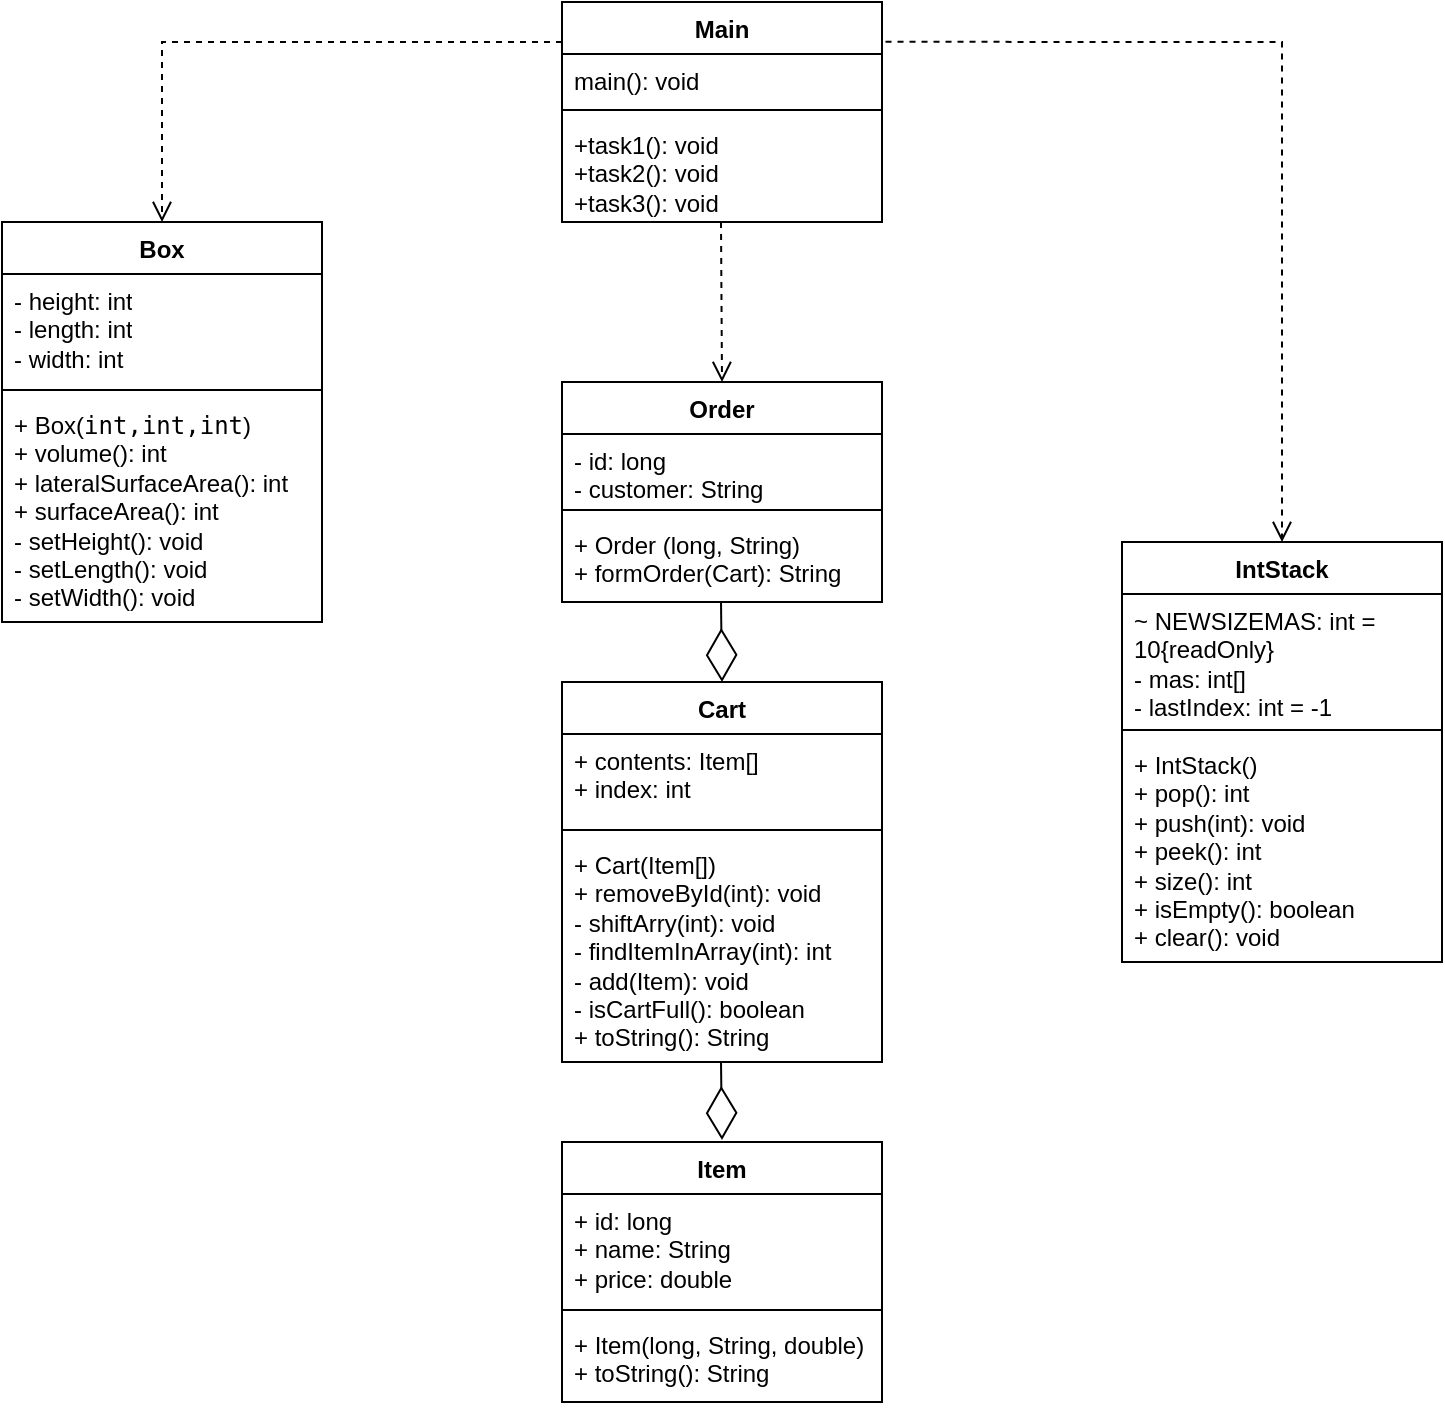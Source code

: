 <mxfile version="28.2.5">
  <diagram name="Сторінка-1" id="kw4-oZfipFiJVfK4Rqv7">
    <mxGraphModel dx="1373" dy="750" grid="1" gridSize="10" guides="1" tooltips="1" connect="1" arrows="1" fold="1" page="1" pageScale="1" pageWidth="827" pageHeight="1169" math="0" shadow="0">
      <root>
        <mxCell id="0" />
        <mxCell id="1" parent="0" />
        <mxCell id="dzAvkdfKhXF5QwHvVNKw-1" value="Box" style="swimlane;fontStyle=1;align=center;verticalAlign=top;childLayout=stackLayout;horizontal=1;startSize=26;horizontalStack=0;resizeParent=1;resizeParentMax=0;resizeLast=0;collapsible=1;marginBottom=0;whiteSpace=wrap;html=1;" vertex="1" parent="1">
          <mxGeometry x="40" y="120" width="160" height="200" as="geometry" />
        </mxCell>
        <mxCell id="dzAvkdfKhXF5QwHvVNKw-2" value="- height: int&lt;div&gt;- length: int&lt;/div&gt;&lt;div&gt;- width: int&lt;/div&gt;&lt;div&gt;&lt;br&gt;&lt;/div&gt;" style="text;strokeColor=none;fillColor=none;align=left;verticalAlign=top;spacingLeft=4;spacingRight=4;overflow=hidden;rotatable=0;points=[[0,0.5],[1,0.5]];portConstraint=eastwest;whiteSpace=wrap;html=1;" vertex="1" parent="dzAvkdfKhXF5QwHvVNKw-1">
          <mxGeometry y="26" width="160" height="54" as="geometry" />
        </mxCell>
        <mxCell id="dzAvkdfKhXF5QwHvVNKw-3" value="" style="line;strokeWidth=1;fillColor=none;align=left;verticalAlign=middle;spacingTop=-1;spacingLeft=3;spacingRight=3;rotatable=0;labelPosition=right;points=[];portConstraint=eastwest;strokeColor=inherit;" vertex="1" parent="dzAvkdfKhXF5QwHvVNKw-1">
          <mxGeometry y="80" width="160" height="8" as="geometry" />
        </mxCell>
        <mxCell id="dzAvkdfKhXF5QwHvVNKw-4" value="+ Box(&lt;span style=&quot;background-color: light-dark(#ffffff, var(--ge-dark-color, #121212));&quot;&gt;&lt;font&gt;&lt;span style=&quot;font-family: &amp;quot;JetBrains Mono&amp;quot;, monospace;&quot;&gt;int&lt;/span&gt;&lt;span style=&quot;font-family: &amp;quot;JetBrains Mono&amp;quot;, monospace;&quot;&gt;,&lt;/span&gt;&lt;span style=&quot;font-family: &amp;quot;JetBrains Mono&amp;quot;, monospace;&quot;&gt;int&lt;/span&gt;&lt;span style=&quot;font-family: &amp;quot;JetBrains Mono&amp;quot;, monospace;&quot;&gt;,&lt;/span&gt;&lt;span style=&quot;font-family: &amp;quot;JetBrains Mono&amp;quot;, monospace;&quot;&gt;int&lt;/span&gt;&lt;/font&gt;&lt;/span&gt;&lt;span style=&quot;background-color: transparent; color: light-dark(rgb(0, 0, 0), rgb(255, 255, 255));&quot;&gt;)&lt;/span&gt;&lt;br&gt;&lt;div&gt;&lt;span style=&quot;background-color: transparent; color: light-dark(rgb(0, 0, 0), rgb(255, 255, 255));&quot;&gt;+ volume(): int&lt;/span&gt;&lt;/div&gt;&lt;div&gt;&lt;span style=&quot;background-color: transparent; color: light-dark(rgb(0, 0, 0), rgb(255, 255, 255));&quot;&gt;+ lateralSurfaceArea(): int&lt;/span&gt;&lt;/div&gt;&lt;div&gt;&lt;span style=&quot;background-color: transparent; color: light-dark(rgb(0, 0, 0), rgb(255, 255, 255));&quot;&gt;+ s&lt;/span&gt;&lt;span style=&quot;background-color: transparent; color: light-dark(rgb(0, 0, 0), rgb(255, 255, 255));&quot;&gt;urfaceArea(): int&lt;/span&gt;&lt;/div&gt;&lt;div&gt;&lt;span style=&quot;background-color: transparent; color: light-dark(rgb(0, 0, 0), rgb(255, 255, 255));&quot;&gt;- setHeight(): void&lt;/span&gt;&lt;/div&gt;&lt;div&gt;&lt;span style=&quot;background-color: transparent; color: light-dark(rgb(0, 0, 0), rgb(255, 255, 255));&quot;&gt;- setLength(): void&lt;/span&gt;&lt;/div&gt;&lt;div&gt;&lt;span style=&quot;background-color: transparent; color: light-dark(rgb(0, 0, 0), rgb(255, 255, 255));&quot;&gt;- setWidth(): void&lt;/span&gt;&lt;/div&gt;" style="text;strokeColor=none;fillColor=none;align=left;verticalAlign=top;spacingLeft=4;spacingRight=4;overflow=hidden;rotatable=0;points=[[0,0.5],[1,0.5]];portConstraint=eastwest;whiteSpace=wrap;html=1;" vertex="1" parent="dzAvkdfKhXF5QwHvVNKw-1">
          <mxGeometry y="88" width="160" height="112" as="geometry" />
        </mxCell>
        <mxCell id="dzAvkdfKhXF5QwHvVNKw-14" value="Item" style="swimlane;fontStyle=1;align=center;verticalAlign=top;childLayout=stackLayout;horizontal=1;startSize=26;horizontalStack=0;resizeParent=1;resizeParentMax=0;resizeLast=0;collapsible=1;marginBottom=0;whiteSpace=wrap;html=1;" vertex="1" parent="1">
          <mxGeometry x="320" y="580" width="160" height="130" as="geometry" />
        </mxCell>
        <mxCell id="dzAvkdfKhXF5QwHvVNKw-15" value="&lt;div&gt;+ id: long&lt;div&gt;+ name: String&lt;/div&gt;&lt;div&gt;+ price: double&lt;/div&gt;&lt;/div&gt;" style="text;strokeColor=none;fillColor=none;align=left;verticalAlign=top;spacingLeft=4;spacingRight=4;overflow=hidden;rotatable=0;points=[[0,0.5],[1,0.5]];portConstraint=eastwest;whiteSpace=wrap;html=1;" vertex="1" parent="dzAvkdfKhXF5QwHvVNKw-14">
          <mxGeometry y="26" width="160" height="54" as="geometry" />
        </mxCell>
        <mxCell id="dzAvkdfKhXF5QwHvVNKw-16" value="" style="line;strokeWidth=1;fillColor=none;align=left;verticalAlign=middle;spacingTop=-1;spacingLeft=3;spacingRight=3;rotatable=0;labelPosition=right;points=[];portConstraint=eastwest;strokeColor=inherit;" vertex="1" parent="dzAvkdfKhXF5QwHvVNKw-14">
          <mxGeometry y="80" width="160" height="8" as="geometry" />
        </mxCell>
        <mxCell id="dzAvkdfKhXF5QwHvVNKw-17" value="+ Item(long, String, double)&lt;div&gt;+ toString(): String&lt;/div&gt;" style="text;strokeColor=none;fillColor=none;align=left;verticalAlign=top;spacingLeft=4;spacingRight=4;overflow=hidden;rotatable=0;points=[[0,0.5],[1,0.5]];portConstraint=eastwest;whiteSpace=wrap;html=1;" vertex="1" parent="dzAvkdfKhXF5QwHvVNKw-14">
          <mxGeometry y="88" width="160" height="42" as="geometry" />
        </mxCell>
        <mxCell id="dzAvkdfKhXF5QwHvVNKw-18" value="Cart" style="swimlane;fontStyle=1;align=center;verticalAlign=top;childLayout=stackLayout;horizontal=1;startSize=26;horizontalStack=0;resizeParent=1;resizeParentMax=0;resizeLast=0;collapsible=1;marginBottom=0;whiteSpace=wrap;html=1;" vertex="1" parent="1">
          <mxGeometry x="320" y="350" width="160" height="190" as="geometry" />
        </mxCell>
        <mxCell id="dzAvkdfKhXF5QwHvVNKw-19" value="&lt;div&gt;+ contents: Item[]&lt;/div&gt;&lt;div&gt;+ index: int&lt;/div&gt;" style="text;strokeColor=none;fillColor=none;align=left;verticalAlign=top;spacingLeft=4;spacingRight=4;overflow=hidden;rotatable=0;points=[[0,0.5],[1,0.5]];portConstraint=eastwest;whiteSpace=wrap;html=1;" vertex="1" parent="dzAvkdfKhXF5QwHvVNKw-18">
          <mxGeometry y="26" width="160" height="44" as="geometry" />
        </mxCell>
        <mxCell id="dzAvkdfKhXF5QwHvVNKw-20" value="" style="line;strokeWidth=1;fillColor=none;align=left;verticalAlign=middle;spacingTop=-1;spacingLeft=3;spacingRight=3;rotatable=0;labelPosition=right;points=[];portConstraint=eastwest;strokeColor=inherit;" vertex="1" parent="dzAvkdfKhXF5QwHvVNKw-18">
          <mxGeometry y="70" width="160" height="8" as="geometry" />
        </mxCell>
        <mxCell id="dzAvkdfKhXF5QwHvVNKw-21" value="+ Cart(Item[])&lt;div&gt;+ removeById(int): void&lt;/div&gt;&lt;div&gt;- shiftArry(int): void&lt;/div&gt;&lt;div&gt;- findItemInArray(int): int&lt;/div&gt;&lt;div&gt;- add(Item): void&lt;/div&gt;&lt;div&gt;- isCartFull(): boolean&lt;/div&gt;&lt;div&gt;+ toString(): String&lt;/div&gt;" style="text;strokeColor=none;fillColor=none;align=left;verticalAlign=top;spacingLeft=4;spacingRight=4;overflow=hidden;rotatable=0;points=[[0,0.5],[1,0.5]];portConstraint=eastwest;whiteSpace=wrap;html=1;" vertex="1" parent="dzAvkdfKhXF5QwHvVNKw-18">
          <mxGeometry y="78" width="160" height="112" as="geometry" />
        </mxCell>
        <mxCell id="dzAvkdfKhXF5QwHvVNKw-22" value="Order" style="swimlane;fontStyle=1;align=center;verticalAlign=top;childLayout=stackLayout;horizontal=1;startSize=26;horizontalStack=0;resizeParent=1;resizeParentMax=0;resizeLast=0;collapsible=1;marginBottom=0;whiteSpace=wrap;html=1;" vertex="1" parent="1">
          <mxGeometry x="320" y="200" width="160" height="110" as="geometry" />
        </mxCell>
        <mxCell id="dzAvkdfKhXF5QwHvVNKw-23" value="- id: long&lt;div&gt;- customer: String&lt;/div&gt;" style="text;strokeColor=none;fillColor=none;align=left;verticalAlign=top;spacingLeft=4;spacingRight=4;overflow=hidden;rotatable=0;points=[[0,0.5],[1,0.5]];portConstraint=eastwest;whiteSpace=wrap;html=1;" vertex="1" parent="dzAvkdfKhXF5QwHvVNKw-22">
          <mxGeometry y="26" width="160" height="34" as="geometry" />
        </mxCell>
        <mxCell id="dzAvkdfKhXF5QwHvVNKw-24" value="" style="line;strokeWidth=1;fillColor=none;align=left;verticalAlign=middle;spacingTop=-1;spacingLeft=3;spacingRight=3;rotatable=0;labelPosition=right;points=[];portConstraint=eastwest;strokeColor=inherit;" vertex="1" parent="dzAvkdfKhXF5QwHvVNKw-22">
          <mxGeometry y="60" width="160" height="8" as="geometry" />
        </mxCell>
        <mxCell id="dzAvkdfKhXF5QwHvVNKw-25" value="+ Order (long, String)&lt;div&gt;+ formOrder(Cart): String&lt;/div&gt;&lt;div&gt;&lt;br&gt;&lt;/div&gt;" style="text;strokeColor=none;fillColor=none;align=left;verticalAlign=top;spacingLeft=4;spacingRight=4;overflow=hidden;rotatable=0;points=[[0,0.5],[1,0.5]];portConstraint=eastwest;whiteSpace=wrap;html=1;" vertex="1" parent="dzAvkdfKhXF5QwHvVNKw-22">
          <mxGeometry y="68" width="160" height="42" as="geometry" />
        </mxCell>
        <mxCell id="dzAvkdfKhXF5QwHvVNKw-26" value="IntStack" style="swimlane;fontStyle=1;align=center;verticalAlign=top;childLayout=stackLayout;horizontal=1;startSize=26;horizontalStack=0;resizeParent=1;resizeParentMax=0;resizeLast=0;collapsible=1;marginBottom=0;whiteSpace=wrap;html=1;" vertex="1" parent="1">
          <mxGeometry x="600" y="280" width="160" height="210" as="geometry" />
        </mxCell>
        <mxCell id="dzAvkdfKhXF5QwHvVNKw-27" value="~ NEWSIZEMAS: int = 10{readOnly}&lt;div&gt;- mas: int[]&lt;/div&gt;&lt;div&gt;- lastIndex: int = -1&lt;/div&gt;&lt;div&gt;&lt;br&gt;&lt;/div&gt;" style="text;strokeColor=none;fillColor=none;align=left;verticalAlign=top;spacingLeft=4;spacingRight=4;overflow=hidden;rotatable=0;points=[[0,0.5],[1,0.5]];portConstraint=eastwest;whiteSpace=wrap;html=1;" vertex="1" parent="dzAvkdfKhXF5QwHvVNKw-26">
          <mxGeometry y="26" width="160" height="64" as="geometry" />
        </mxCell>
        <mxCell id="dzAvkdfKhXF5QwHvVNKw-28" value="" style="line;strokeWidth=1;fillColor=none;align=left;verticalAlign=middle;spacingTop=-1;spacingLeft=3;spacingRight=3;rotatable=0;labelPosition=right;points=[];portConstraint=eastwest;strokeColor=inherit;" vertex="1" parent="dzAvkdfKhXF5QwHvVNKw-26">
          <mxGeometry y="90" width="160" height="8" as="geometry" />
        </mxCell>
        <mxCell id="dzAvkdfKhXF5QwHvVNKw-29" value="+ IntStack()&lt;div&gt;+ pop(): int&lt;/div&gt;&lt;div&gt;+ push(int): void&lt;/div&gt;&lt;div&gt;+ peek(): int&lt;/div&gt;&lt;div&gt;+ size(): int&lt;/div&gt;&lt;div&gt;+ isEmpty(): boolean&lt;/div&gt;&lt;div&gt;+ clear(): void&lt;/div&gt;" style="text;strokeColor=none;fillColor=none;align=left;verticalAlign=top;spacingLeft=4;spacingRight=4;overflow=hidden;rotatable=0;points=[[0,0.5],[1,0.5]];portConstraint=eastwest;whiteSpace=wrap;html=1;" vertex="1" parent="dzAvkdfKhXF5QwHvVNKw-26">
          <mxGeometry y="98" width="160" height="112" as="geometry" />
        </mxCell>
        <mxCell id="dzAvkdfKhXF5QwHvVNKw-30" value="Main" style="swimlane;fontStyle=1;align=center;verticalAlign=top;childLayout=stackLayout;horizontal=1;startSize=26;horizontalStack=0;resizeParent=1;resizeParentMax=0;resizeLast=0;collapsible=1;marginBottom=0;whiteSpace=wrap;html=1;" vertex="1" parent="1">
          <mxGeometry x="320" y="10" width="160" height="110" as="geometry" />
        </mxCell>
        <mxCell id="dzAvkdfKhXF5QwHvVNKw-31" value="&lt;div&gt;main(): void&lt;/div&gt;" style="text;strokeColor=none;fillColor=none;align=left;verticalAlign=top;spacingLeft=4;spacingRight=4;overflow=hidden;rotatable=0;points=[[0,0.5],[1,0.5]];portConstraint=eastwest;whiteSpace=wrap;html=1;" vertex="1" parent="dzAvkdfKhXF5QwHvVNKw-30">
          <mxGeometry y="26" width="160" height="24" as="geometry" />
        </mxCell>
        <mxCell id="dzAvkdfKhXF5QwHvVNKw-32" value="" style="line;strokeWidth=1;fillColor=none;align=left;verticalAlign=middle;spacingTop=-1;spacingLeft=3;spacingRight=3;rotatable=0;labelPosition=right;points=[];portConstraint=eastwest;strokeColor=inherit;" vertex="1" parent="dzAvkdfKhXF5QwHvVNKw-30">
          <mxGeometry y="50" width="160" height="8" as="geometry" />
        </mxCell>
        <mxCell id="dzAvkdfKhXF5QwHvVNKw-33" value="+task1(): void&lt;div&gt;+task2(): void&lt;/div&gt;&lt;div&gt;+task3(): void&lt;/div&gt;" style="text;strokeColor=none;fillColor=none;align=left;verticalAlign=top;spacingLeft=4;spacingRight=4;overflow=hidden;rotatable=0;points=[[0,0.5],[1,0.5]];portConstraint=eastwest;whiteSpace=wrap;html=1;" vertex="1" parent="dzAvkdfKhXF5QwHvVNKw-30">
          <mxGeometry y="58" width="160" height="52" as="geometry" />
        </mxCell>
        <mxCell id="dzAvkdfKhXF5QwHvVNKw-34" value="" style="html=1;verticalAlign=bottom;endArrow=open;dashed=1;endSize=8;curved=0;rounded=0;entryX=0.5;entryY=0;entryDx=0;entryDy=0;" edge="1" parent="1" target="dzAvkdfKhXF5QwHvVNKw-1">
          <mxGeometry relative="1" as="geometry">
            <mxPoint x="320" y="30" as="sourcePoint" />
            <mxPoint x="150" y="110" as="targetPoint" />
            <Array as="points">
              <mxPoint x="120" y="30" />
            </Array>
          </mxGeometry>
        </mxCell>
        <mxCell id="dzAvkdfKhXF5QwHvVNKw-35" value="" style="html=1;verticalAlign=bottom;endArrow=open;dashed=1;endSize=8;curved=0;rounded=0;" edge="1" parent="1">
          <mxGeometry relative="1" as="geometry">
            <mxPoint x="399.5" y="120" as="sourcePoint" />
            <mxPoint x="400" y="200" as="targetPoint" />
          </mxGeometry>
        </mxCell>
        <mxCell id="dzAvkdfKhXF5QwHvVNKw-36" value="" style="html=1;verticalAlign=bottom;endArrow=open;dashed=1;endSize=8;curved=0;rounded=0;exitX=1.011;exitY=0.181;exitDx=0;exitDy=0;exitPerimeter=0;" edge="1" parent="1" source="dzAvkdfKhXF5QwHvVNKw-30">
          <mxGeometry relative="1" as="geometry">
            <mxPoint x="680" y="100" as="sourcePoint" />
            <mxPoint x="680" y="280" as="targetPoint" />
            <Array as="points">
              <mxPoint x="680" y="30" />
            </Array>
          </mxGeometry>
        </mxCell>
        <mxCell id="dzAvkdfKhXF5QwHvVNKw-37" value="" style="endArrow=diamondThin;endFill=0;endSize=24;html=1;rounded=0;" edge="1" parent="1">
          <mxGeometry width="160" relative="1" as="geometry">
            <mxPoint x="399.5" y="540" as="sourcePoint" />
            <mxPoint x="400" y="579" as="targetPoint" />
          </mxGeometry>
        </mxCell>
        <mxCell id="dzAvkdfKhXF5QwHvVNKw-38" value="" style="endArrow=diamondThin;endFill=0;endSize=24;html=1;rounded=0;" edge="1" parent="1">
          <mxGeometry width="160" relative="1" as="geometry">
            <mxPoint x="399.5" y="310" as="sourcePoint" />
            <mxPoint x="400" y="350" as="targetPoint" />
          </mxGeometry>
        </mxCell>
      </root>
    </mxGraphModel>
  </diagram>
</mxfile>
